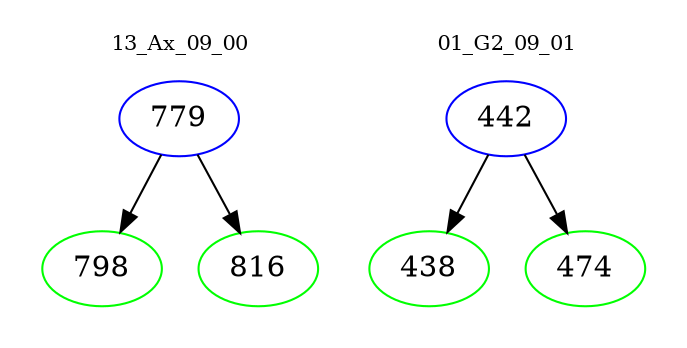 digraph{
subgraph cluster_0 {
color = white
label = "13_Ax_09_00";
fontsize=10;
T0_779 [label="779", color="blue"]
T0_779 -> T0_798 [color="black"]
T0_798 [label="798", color="green"]
T0_779 -> T0_816 [color="black"]
T0_816 [label="816", color="green"]
}
subgraph cluster_1 {
color = white
label = "01_G2_09_01";
fontsize=10;
T1_442 [label="442", color="blue"]
T1_442 -> T1_438 [color="black"]
T1_438 [label="438", color="green"]
T1_442 -> T1_474 [color="black"]
T1_474 [label="474", color="green"]
}
}
